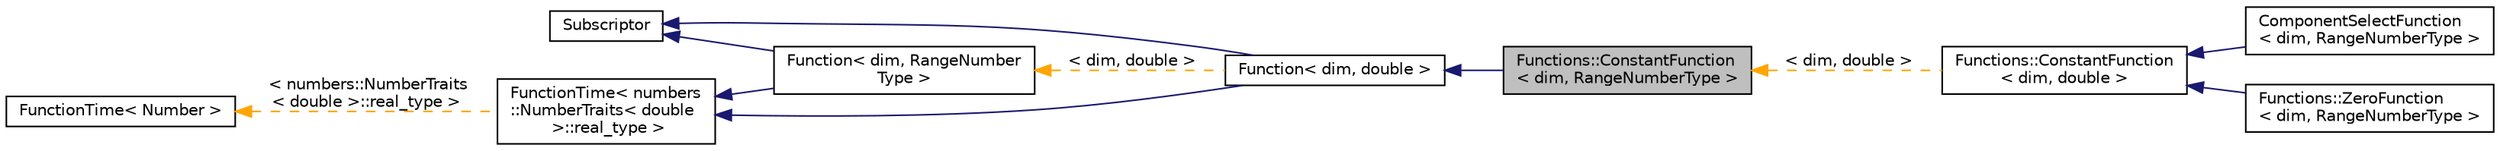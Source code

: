 digraph "Functions::ConstantFunction&lt; dim, RangeNumberType &gt;"
{
 // LATEX_PDF_SIZE
  edge [fontname="Helvetica",fontsize="10",labelfontname="Helvetica",labelfontsize="10"];
  node [fontname="Helvetica",fontsize="10",shape=record];
  rankdir="LR";
  Node1 [label="Functions::ConstantFunction\l\< dim, RangeNumberType \>",height=0.2,width=0.4,color="black", fillcolor="grey75", style="filled", fontcolor="black",tooltip=" "];
  Node2 -> Node1 [dir="back",color="midnightblue",fontsize="10",style="solid",fontname="Helvetica"];
  Node2 [label="Function\< dim, double \>",height=0.2,width=0.4,color="black", fillcolor="white", style="filled",URL="$classFunction.html",tooltip=" "];
  Node3 -> Node2 [dir="back",color="midnightblue",fontsize="10",style="solid",fontname="Helvetica"];
  Node3 [label="FunctionTime\< numbers\l::NumberTraits\< double\l \>::real_type \>",height=0.2,width=0.4,color="black", fillcolor="white", style="filled",URL="$classFunctionTime.html",tooltip=" "];
  Node4 -> Node3 [dir="back",color="orange",fontsize="10",style="dashed",label=" \< numbers::NumberTraits\l\< double \>::real_type \>" ,fontname="Helvetica"];
  Node4 [label="FunctionTime\< Number \>",height=0.2,width=0.4,color="black", fillcolor="white", style="filled",URL="$classFunctionTime.html",tooltip=" "];
  Node5 -> Node2 [dir="back",color="midnightblue",fontsize="10",style="solid",fontname="Helvetica"];
  Node5 [label="Subscriptor",height=0.2,width=0.4,color="black", fillcolor="white", style="filled",URL="$classSubscriptor.html",tooltip=" "];
  Node6 -> Node2 [dir="back",color="orange",fontsize="10",style="dashed",label=" \< dim, double \>" ,fontname="Helvetica"];
  Node6 [label="Function\< dim, RangeNumber\lType \>",height=0.2,width=0.4,color="black", fillcolor="white", style="filled",URL="$classFunction.html",tooltip=" "];
  Node3 -> Node6 [dir="back",color="midnightblue",fontsize="10",style="solid",fontname="Helvetica"];
  Node5 -> Node6 [dir="back",color="midnightblue",fontsize="10",style="solid",fontname="Helvetica"];
  Node1 -> Node7 [dir="back",color="orange",fontsize="10",style="dashed",label=" \< dim, double \>" ,fontname="Helvetica"];
  Node7 [label="Functions::ConstantFunction\l\< dim, double \>",height=0.2,width=0.4,color="black", fillcolor="white", style="filled",URL="$classFunctions_1_1ConstantFunction.html",tooltip=" "];
  Node7 -> Node8 [dir="back",color="midnightblue",fontsize="10",style="solid",fontname="Helvetica"];
  Node8 [label="ComponentSelectFunction\l\< dim, RangeNumberType \>",height=0.2,width=0.4,color="black", fillcolor="white", style="filled",URL="$classComponentSelectFunction.html",tooltip=" "];
  Node7 -> Node9 [dir="back",color="midnightblue",fontsize="10",style="solid",fontname="Helvetica"];
  Node9 [label="Functions::ZeroFunction\l\< dim, RangeNumberType \>",height=0.2,width=0.4,color="black", fillcolor="white", style="filled",URL="$classFunctions_1_1ZeroFunction.html",tooltip=" "];
}
